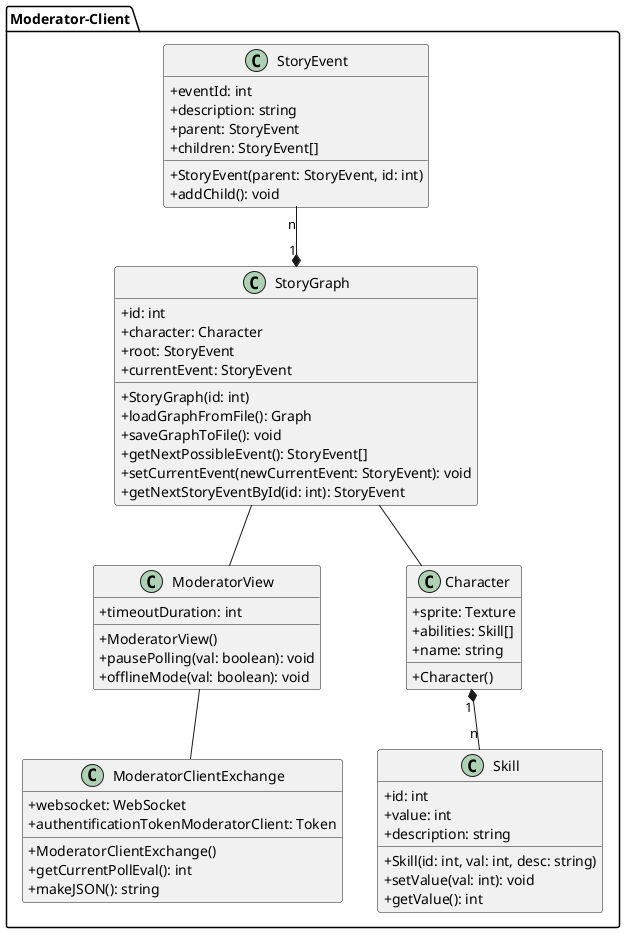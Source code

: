 @startuml

skinparam classAttributeIconSize 0

package "Moderator-Client" {

  class StoryEvent {
    {field} +eventId: int
    {field} +description: string
    {field} +parent: StoryEvent
    {field} +children: StoryEvent[]
    {method} +StoryEvent(parent: StoryEvent, id: int)
    {method} +addChild(): void
  }

  class StoryGraph {
    {field} +id: int
    {field} +character: Character
    {field} +root: StoryEvent
    {field} +currentEvent: StoryEvent
    {method} +StoryGraph(id: int)
    {method} +loadGraphFromFile(): Graph
    {method} +saveGraphToFile(): void
    {method} +getNextPossibleEvent(): StoryEvent[]
    {method} +setCurrentEvent(newCurrentEvent: StoryEvent): void
    {method} +getNextStoryEventById(id: int): StoryEvent
  }

  class "ModeratorView" as mf {
    {field} +timeoutDuration: int
    {method} +ModeratorView()
    {method} +pausePolling(val: boolean): void
    {method} +offlineMode(val: boolean): void
  }

  class "ModeratorClientExchange" as mcei{
    {field} +websocket: WebSocket
    {field} +authentificationTokenModeratorClient: Token
    {method} +ModeratorClientExchange()
    {method} +getCurrentPollEval(): int
    {method} +makeJSON(): string
  }

  class Skill {
    {field} +id: int
    {field} +value: int
    {field} +description: string
    {method} + Skill(id: int, val: int, desc: string)
    {method} + setValue(val: int): void
    {method} + getValue(): int
  }

  class Character {
    {field} +sprite: Texture
    {field} +abilities: Skill[]
    {field} +name: string
    {method} +Character()
  }
  
  StoryEvent "n" --* "1" StoryGraph
  StoryGraph -- mf
  StoryGraph -- Character
  Character "1" *-- "n" Skill
  mf -- mcei
}

@enduml